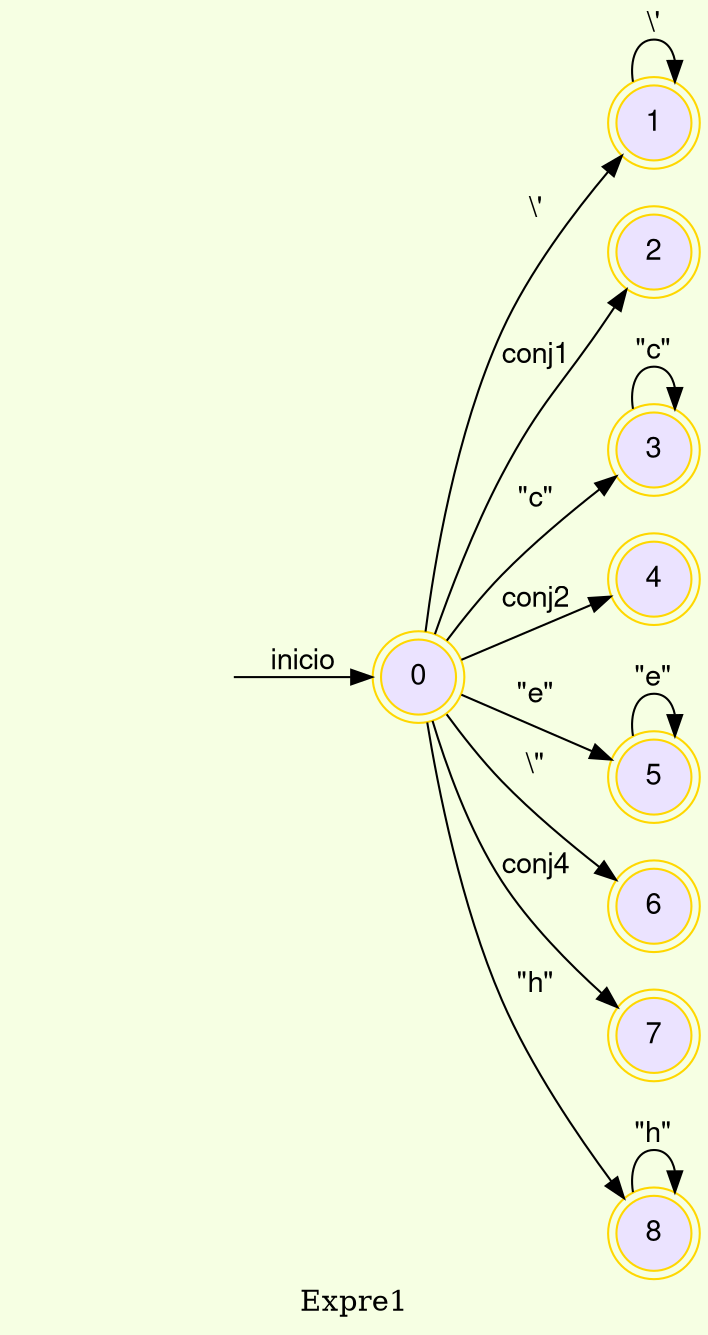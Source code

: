 digraph finite_state_machine {
	bgcolor = "#F6FFE3"
	node [fontname="Helvetica,Arial,sans-serif" ]
	edge [fontname="Helvetica,Arial,sans-serif"]
	rankdir=LR;
	node [shape = doublecircle, color = gold fillcolor="#EBE3FF" style =filled];
0,1,2,3,4,5,6,7,8;
	node [shape = circle, color = "#2CB5FF" fillcolor="#E3FFFA" style =filled];

	flechainicio [style=invis];
	flechainicio -> 0 [label="inicio"];
0->1[label = "\\'"];
0->2[label = "conj1"];
0->3[label = "\"c\""];
0->4[label = "conj2"];
0->5[label = "\"e\""];
0->6[label = "\\\""];
0->7[label = "conj4"];
0->8[label = "\"h\""];
1->1[label = "\\'"];
3->3[label = "\"c\""];
5->5[label = "\"e\""];
8->8[label = "\"h\""];
label= Expre1}